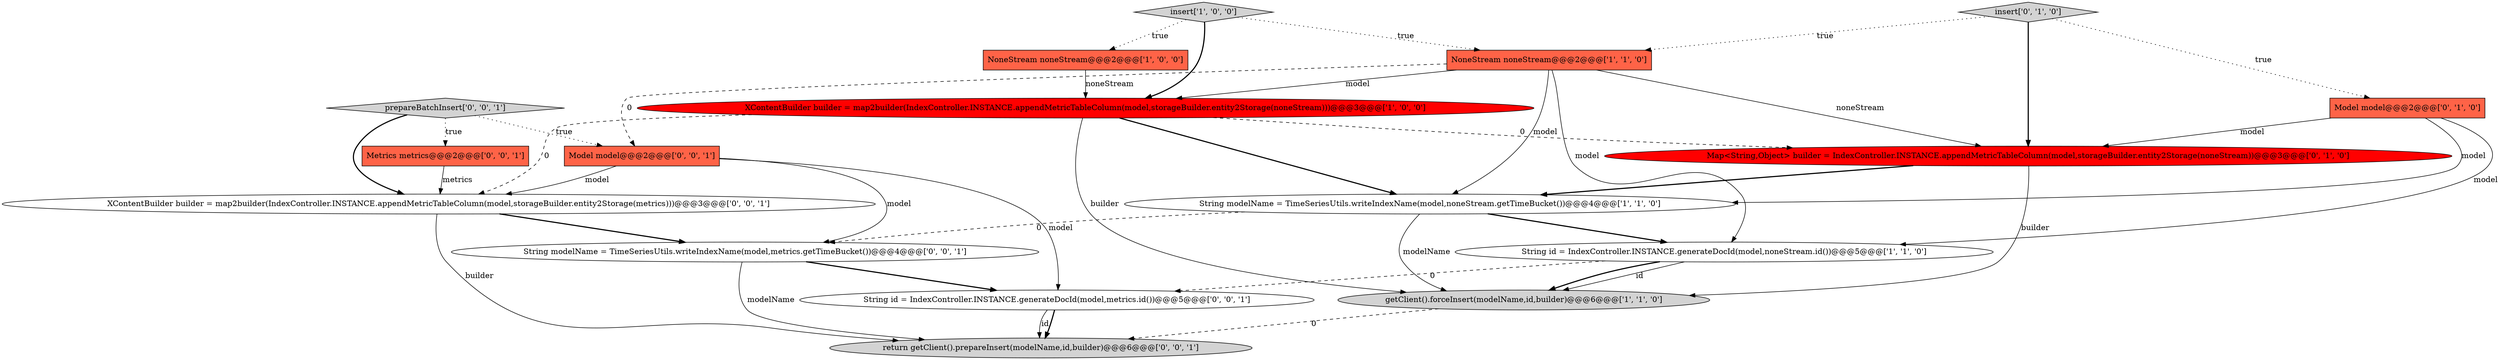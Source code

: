 digraph {
13 [style = filled, label = "Model model@@@2@@@['0', '0', '1']", fillcolor = tomato, shape = box image = "AAA0AAABBB3BBB"];
16 [style = filled, label = "String modelName = TimeSeriesUtils.writeIndexName(model,metrics.getTimeBucket())@@@4@@@['0', '0', '1']", fillcolor = white, shape = ellipse image = "AAA0AAABBB3BBB"];
3 [style = filled, label = "NoneStream noneStream@@@2@@@['1', '0', '0']", fillcolor = tomato, shape = box image = "AAA0AAABBB1BBB"];
10 [style = filled, label = "Metrics metrics@@@2@@@['0', '0', '1']", fillcolor = tomato, shape = box image = "AAA0AAABBB3BBB"];
14 [style = filled, label = "return getClient().prepareInsert(modelName,id,builder)@@@6@@@['0', '0', '1']", fillcolor = lightgray, shape = ellipse image = "AAA0AAABBB3BBB"];
11 [style = filled, label = "prepareBatchInsert['0', '0', '1']", fillcolor = lightgray, shape = diamond image = "AAA0AAABBB3BBB"];
8 [style = filled, label = "insert['0', '1', '0']", fillcolor = lightgray, shape = diamond image = "AAA0AAABBB2BBB"];
1 [style = filled, label = "insert['1', '0', '0']", fillcolor = lightgray, shape = diamond image = "AAA0AAABBB1BBB"];
9 [style = filled, label = "Map<String,Object> builder = IndexController.INSTANCE.appendMetricTableColumn(model,storageBuilder.entity2Storage(noneStream))@@@3@@@['0', '1', '0']", fillcolor = red, shape = ellipse image = "AAA1AAABBB2BBB"];
5 [style = filled, label = "getClient().forceInsert(modelName,id,builder)@@@6@@@['1', '1', '0']", fillcolor = lightgray, shape = ellipse image = "AAA0AAABBB1BBB"];
6 [style = filled, label = "NoneStream noneStream@@@2@@@['1', '1', '0']", fillcolor = tomato, shape = box image = "AAA0AAABBB1BBB"];
2 [style = filled, label = "String id = IndexController.INSTANCE.generateDocId(model,noneStream.id())@@@5@@@['1', '1', '0']", fillcolor = white, shape = ellipse image = "AAA0AAABBB1BBB"];
15 [style = filled, label = "XContentBuilder builder = map2builder(IndexController.INSTANCE.appendMetricTableColumn(model,storageBuilder.entity2Storage(metrics)))@@@3@@@['0', '0', '1']", fillcolor = white, shape = ellipse image = "AAA0AAABBB3BBB"];
7 [style = filled, label = "Model model@@@2@@@['0', '1', '0']", fillcolor = tomato, shape = box image = "AAA0AAABBB2BBB"];
0 [style = filled, label = "String modelName = TimeSeriesUtils.writeIndexName(model,noneStream.getTimeBucket())@@@4@@@['1', '1', '0']", fillcolor = white, shape = ellipse image = "AAA0AAABBB1BBB"];
4 [style = filled, label = "XContentBuilder builder = map2builder(IndexController.INSTANCE.appendMetricTableColumn(model,storageBuilder.entity2Storage(noneStream)))@@@3@@@['1', '0', '0']", fillcolor = red, shape = ellipse image = "AAA1AAABBB1BBB"];
12 [style = filled, label = "String id = IndexController.INSTANCE.generateDocId(model,metrics.id())@@@5@@@['0', '0', '1']", fillcolor = white, shape = ellipse image = "AAA0AAABBB3BBB"];
1->4 [style = bold, label=""];
7->9 [style = solid, label="model"];
3->4 [style = solid, label="noneStream"];
5->14 [style = dashed, label="0"];
10->15 [style = solid, label="metrics"];
15->14 [style = solid, label="builder"];
9->0 [style = bold, label=""];
11->10 [style = dotted, label="true"];
0->2 [style = bold, label=""];
0->16 [style = dashed, label="0"];
8->7 [style = dotted, label="true"];
7->2 [style = solid, label="model"];
2->5 [style = solid, label="id"];
12->14 [style = solid, label="id"];
11->13 [style = dotted, label="true"];
7->0 [style = solid, label="model"];
6->2 [style = solid, label="model"];
15->16 [style = bold, label=""];
11->15 [style = bold, label=""];
4->0 [style = bold, label=""];
1->3 [style = dotted, label="true"];
4->9 [style = dashed, label="0"];
2->12 [style = dashed, label="0"];
16->14 [style = solid, label="modelName"];
8->6 [style = dotted, label="true"];
6->13 [style = dashed, label="0"];
6->4 [style = solid, label="model"];
4->5 [style = solid, label="builder"];
4->15 [style = dashed, label="0"];
6->9 [style = solid, label="noneStream"];
12->14 [style = bold, label=""];
8->9 [style = bold, label=""];
1->6 [style = dotted, label="true"];
6->0 [style = solid, label="model"];
16->12 [style = bold, label=""];
0->5 [style = solid, label="modelName"];
9->5 [style = solid, label="builder"];
13->15 [style = solid, label="model"];
13->16 [style = solid, label="model"];
2->5 [style = bold, label=""];
13->12 [style = solid, label="model"];
}
